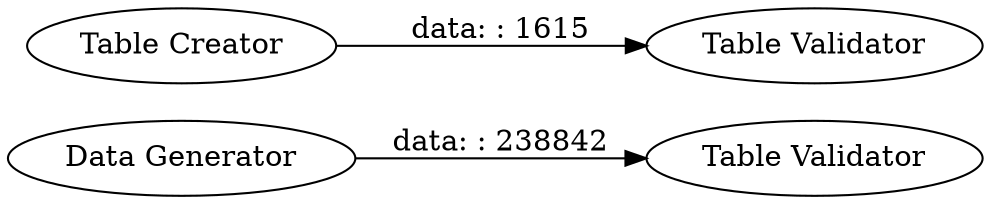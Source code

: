 digraph {
	"-847292267686218978_3" [label="Table Validator"]
	"-847292267686218978_4" [label="Data Generator"]
	"-847292267686218978_6" [label="Table Creator"]
	"-847292267686218978_5" [label="Table Validator"]
	"-847292267686218978_4" -> "-847292267686218978_3" [label="data: : 238842"]
	"-847292267686218978_6" -> "-847292267686218978_5" [label="data: : 1615"]
	rankdir=LR
}
